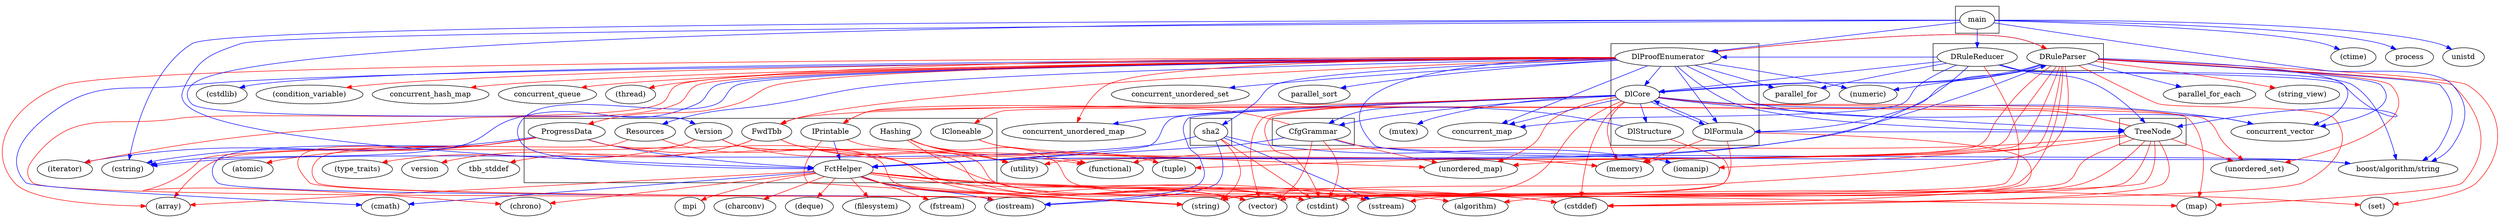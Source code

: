 digraph {
	sha2 -> "(iomanip)" [color=blue]
	sha2 -> "(iostream)" [color=blue]
	sha2 -> "(sstream)" [color=blue]
	sha2 -> "(cstring)" [color=blue]
	sha2 -> "(cstdint)" [color=red]
	sha2 -> "(string)" [color=red]
	subgraph "cluster_D:/Dropbox/eclipse/pmGenerator\cryptography" {
		sha2
		sha2
	}
	CfgGrammar -> FctHelper [color=blue]
	CfgGrammar -> "boost/algorithm/string" [color=blue]
	CfgGrammar -> IPrintable [color=red]
	CfgGrammar -> "(cstdint)" [color=red]
	CfgGrammar -> "(unordered_map)" [color=red]
	CfgGrammar -> "(vector)" [color=red]
	subgraph "cluster_D:/Dropbox/eclipse/pmGenerator\grammar" {
		CfgGrammar
		CfgGrammar
	}
	FctHelper -> "(iostream)" [color=blue]
	FctHelper -> "(cmath)" [color=blue]
	FctHelper -> "(algorithm)" [color=red]
	FctHelper -> "(array)" [color=red]
	FctHelper -> "(charconv)" [color=red]
	FctHelper -> "(chrono)" [color=red]
	FctHelper -> "(cstddef)" [color=red]
	FctHelper -> "(cstdint)" [color=red]
	FctHelper -> "(deque)" [color=red]
	FctHelper -> "(filesystem)" [color=red]
	FctHelper -> "(fstream)" [color=red]
	FctHelper -> "(map)" [color=red]
	FctHelper -> mpi [color=red]
	FctHelper -> "(set)" [color=red]
	FctHelper -> "(sstream)" [color=red]
	FctHelper -> "(string)" [color=red]
	FctHelper -> "(vector)" [color=red]
	FwdTbb -> version [color=red]
	FwdTbb -> tbb_stddef [color=red]
	FwdTbb -> "(functional)" [color=red]
	FwdTbb -> "(utility)" [color=red]
	Hashing -> "(cstddef)" [color=red]
	Hashing -> "(functional)" [color=red]
	Hashing -> "(tuple)" [color=red]
	Hashing -> "(utility)" [color=red]
	Hashing -> "(vector)" [color=red]
	ICloneable -> "(memory)" [color=red]
	ICloneable -> "(unordered_map)" [color=red]
	IPrintable -> FctHelper [color=blue]
	IPrintable -> "(memory)" [color=red]
	IPrintable -> "(string)" [color=red]
	ProgressData -> FctHelper [color=blue]
	ProgressData -> "(cstring)" [color=blue]
	ProgressData -> "(iostream)" [color=blue]
	ProgressData -> "(iterator)" [color=blue]
	ProgressData -> "(atomic)" [color=red]
	ProgressData -> "(chrono)" [color=red]
	ProgressData -> "(cstdint)" [color=red]
	ProgressData -> "(string)" [color=red]
	ProgressData -> "(vector)" [color=red]
	Resources -> "(string)" [color=red]
	Resources -> "(vector)" [color=red]
	Version -> "(array)" [color=red]
	Version -> "(cstddef)" [color=red]
	Version -> "(cstdint)" [color=red]
	Version -> "(type_traits)" [color=red]
	Version -> "(utility)" [color=red]
	subgraph "cluster_D:/Dropbox/eclipse/pmGenerator\helper" {
		FctHelper
		FctHelper
		FwdTbb
		Hashing
		ICloneable
		IPrintable
		IPrintable
		ProgressData
		ProgressData
		Resources
		Resources
		Version
	}
	DlCore -> FctHelper [color=blue]
	DlCore -> TreeNode [color=blue]
	DlCore -> CfgGrammar [color=blue]
	DlCore -> DRuleParser [color=blue]
	DlCore -> DlFormula [color=blue]
	DlCore -> DlStructure [color=blue]
	DlCore -> concurrent_map [color=blue]
	DlCore -> concurrent_unordered_map [color=blue]
	DlCore -> concurrent_vector [color=blue]
	DlCore -> "(iostream)" [color=blue]
	DlCore -> "(mutex)" [color=blue]
	DlCore -> FwdTbb [color=red]
	DlCore -> "(cstddef)" [color=red]
	DlCore -> "(cstdint)" [color=red]
	DlCore -> "(map)" [color=red]
	DlCore -> "(memory)" [color=red]
	DlCore -> "(string)" [color=red]
	DlCore -> "(unordered_map)" [color=red]
	DlCore -> "(unordered_set)" [color=red]
	DlCore -> "(vector)" [color=red]
	DlFormula -> TreeNode [color=blue]
	DlFormula -> DlCore [color=blue]
	DlFormula -> "(cstddef)" [color=red]
	DlFormula -> "(memory)" [color=red]
	DlFormula -> "(string)" [color=red]
	DlProofEnumerator -> FctHelper [color=blue]
	DlProofEnumerator -> Resources [color=blue]
	DlProofEnumerator -> TreeNode [color=blue]
	DlProofEnumerator -> sha2 [color=blue]
	DlProofEnumerator -> DlCore [color=blue]
	DlProofEnumerator -> DlFormula [color=blue]
	DlProofEnumerator -> "boost/algorithm/string" [color=blue]
	DlProofEnumerator -> concurrent_map [color=blue]
	DlProofEnumerator -> concurrent_unordered_set [color=blue]
	DlProofEnumerator -> concurrent_vector [color=blue]
	DlProofEnumerator -> parallel_for [color=blue]
	DlProofEnumerator -> parallel_sort [color=blue]
	DlProofEnumerator -> "(cmath)" [color=blue]
	DlProofEnumerator -> "(cstdlib)" [color=blue]
	DlProofEnumerator -> "(cstring)" [color=blue]
	DlProofEnumerator -> "(numeric)" [color=blue]
	DlProofEnumerator -> FwdTbb [color=red]
	DlProofEnumerator -> ProgressData [color=red]
	DlProofEnumerator -> DRuleParser [color=red]
	DlProofEnumerator -> "(array)" [color=red]
	DlProofEnumerator -> "(condition_variable)" [color=red]
	DlProofEnumerator -> "(iostream)" [color=red]
	DlProofEnumerator -> "(iterator)" [color=red]
	DlProofEnumerator -> concurrent_hash_map [color=red]
	DlProofEnumerator -> concurrent_queue [color=red]
	DlProofEnumerator -> concurrent_unordered_map [color=red]
	DlProofEnumerator -> "(thread)" [color=red]
	DlStructure -> CfgGrammar [color=blue]
	DlStructure -> "(cstdint)" [color=red]
	subgraph "cluster_D:/Dropbox/eclipse/pmGenerator\logic" {
		DlCore
		DlCore
		DlFormula
		DlFormula
		DlProofEnumerator
		DlProofEnumerator
		DlStructure
		DlStructure
	}
	main -> FctHelper [color=blue]
	main -> Version [color=blue]
	main -> DRuleReducer [color=blue]
	main -> DlProofEnumerator [color=blue]
	main -> "boost/algorithm/string" [color=blue]
	main -> "(cstring)" [color=blue]
	main -> "(ctime)" [color=blue]
	main -> process [color=blue]
	main -> unistd [color=blue]
	subgraph "cluster_D:/Dropbox/eclipse/pmGenerator" {
		main
	}
	DRuleParser -> FctHelper [color=blue]
	DRuleParser -> TreeNode [color=blue]
	DRuleParser -> DlCore [color=blue]
	DRuleParser -> DlFormula [color=blue]
	DRuleParser -> DlProofEnumerator [color=blue]
	DRuleParser -> "boost/algorithm/string" [color=blue]
	DRuleParser -> concurrent_vector [color=blue]
	DRuleParser -> parallel_for_each [color=blue]
	DRuleParser -> "(numeric)" [color=blue]
	DRuleParser -> "(cstddef)" [color=red]
	DRuleParser -> "(map)" [color=red]
	DRuleParser -> "(memory)" [color=red]
	DRuleParser -> "(set)" [color=red]
	DRuleParser -> "(string_view)" [color=red]
	DRuleParser -> "(string)" [color=red]
	DRuleParser -> "(tuple)" [color=red]
	DRuleParser -> "(unordered_map)" [color=red]
	DRuleParser -> "(unordered_set)" [color=red]
	DRuleParser -> "(utility)" [color=red]
	DRuleParser -> "(vector)" [color=red]
	DRuleReducer -> FctHelper [color=blue]
	DRuleReducer -> TreeNode [color=blue]
	DRuleReducer -> DlCore [color=blue]
	DRuleReducer -> DlProofEnumerator [color=blue]
	DRuleReducer -> concurrent_map [color=blue]
	DRuleReducer -> concurrent_vector [color=blue]
	DRuleReducer -> parallel_for [color=blue]
	DRuleReducer -> "boost/algorithm/string" [color=blue]
	DRuleReducer -> "(string)" [color=red]
	subgraph "cluster_D:/Dropbox/eclipse/pmGenerator\metamath" {
		DRuleParser
		DRuleParser
		DRuleReducer
		DRuleReducer
	}
	TreeNode -> ICloneable [color=red]
	TreeNode -> IPrintable [color=red]
	TreeNode -> "(algorithm)" [color=red]
	TreeNode -> "(cstddef)" [color=red]
	TreeNode -> "(cstdint)" [color=red]
	TreeNode -> "(functional)" [color=red]
	TreeNode -> "(iomanip)" [color=red]
	TreeNode -> "(sstream)" [color=red]
	TreeNode -> "(unordered_set)" [color=red]
	TreeNode -> "(vector)" [color=red]
	subgraph "cluster_D:/Dropbox/eclipse/pmGenerator\tree" {
		TreeNode
	}
}
